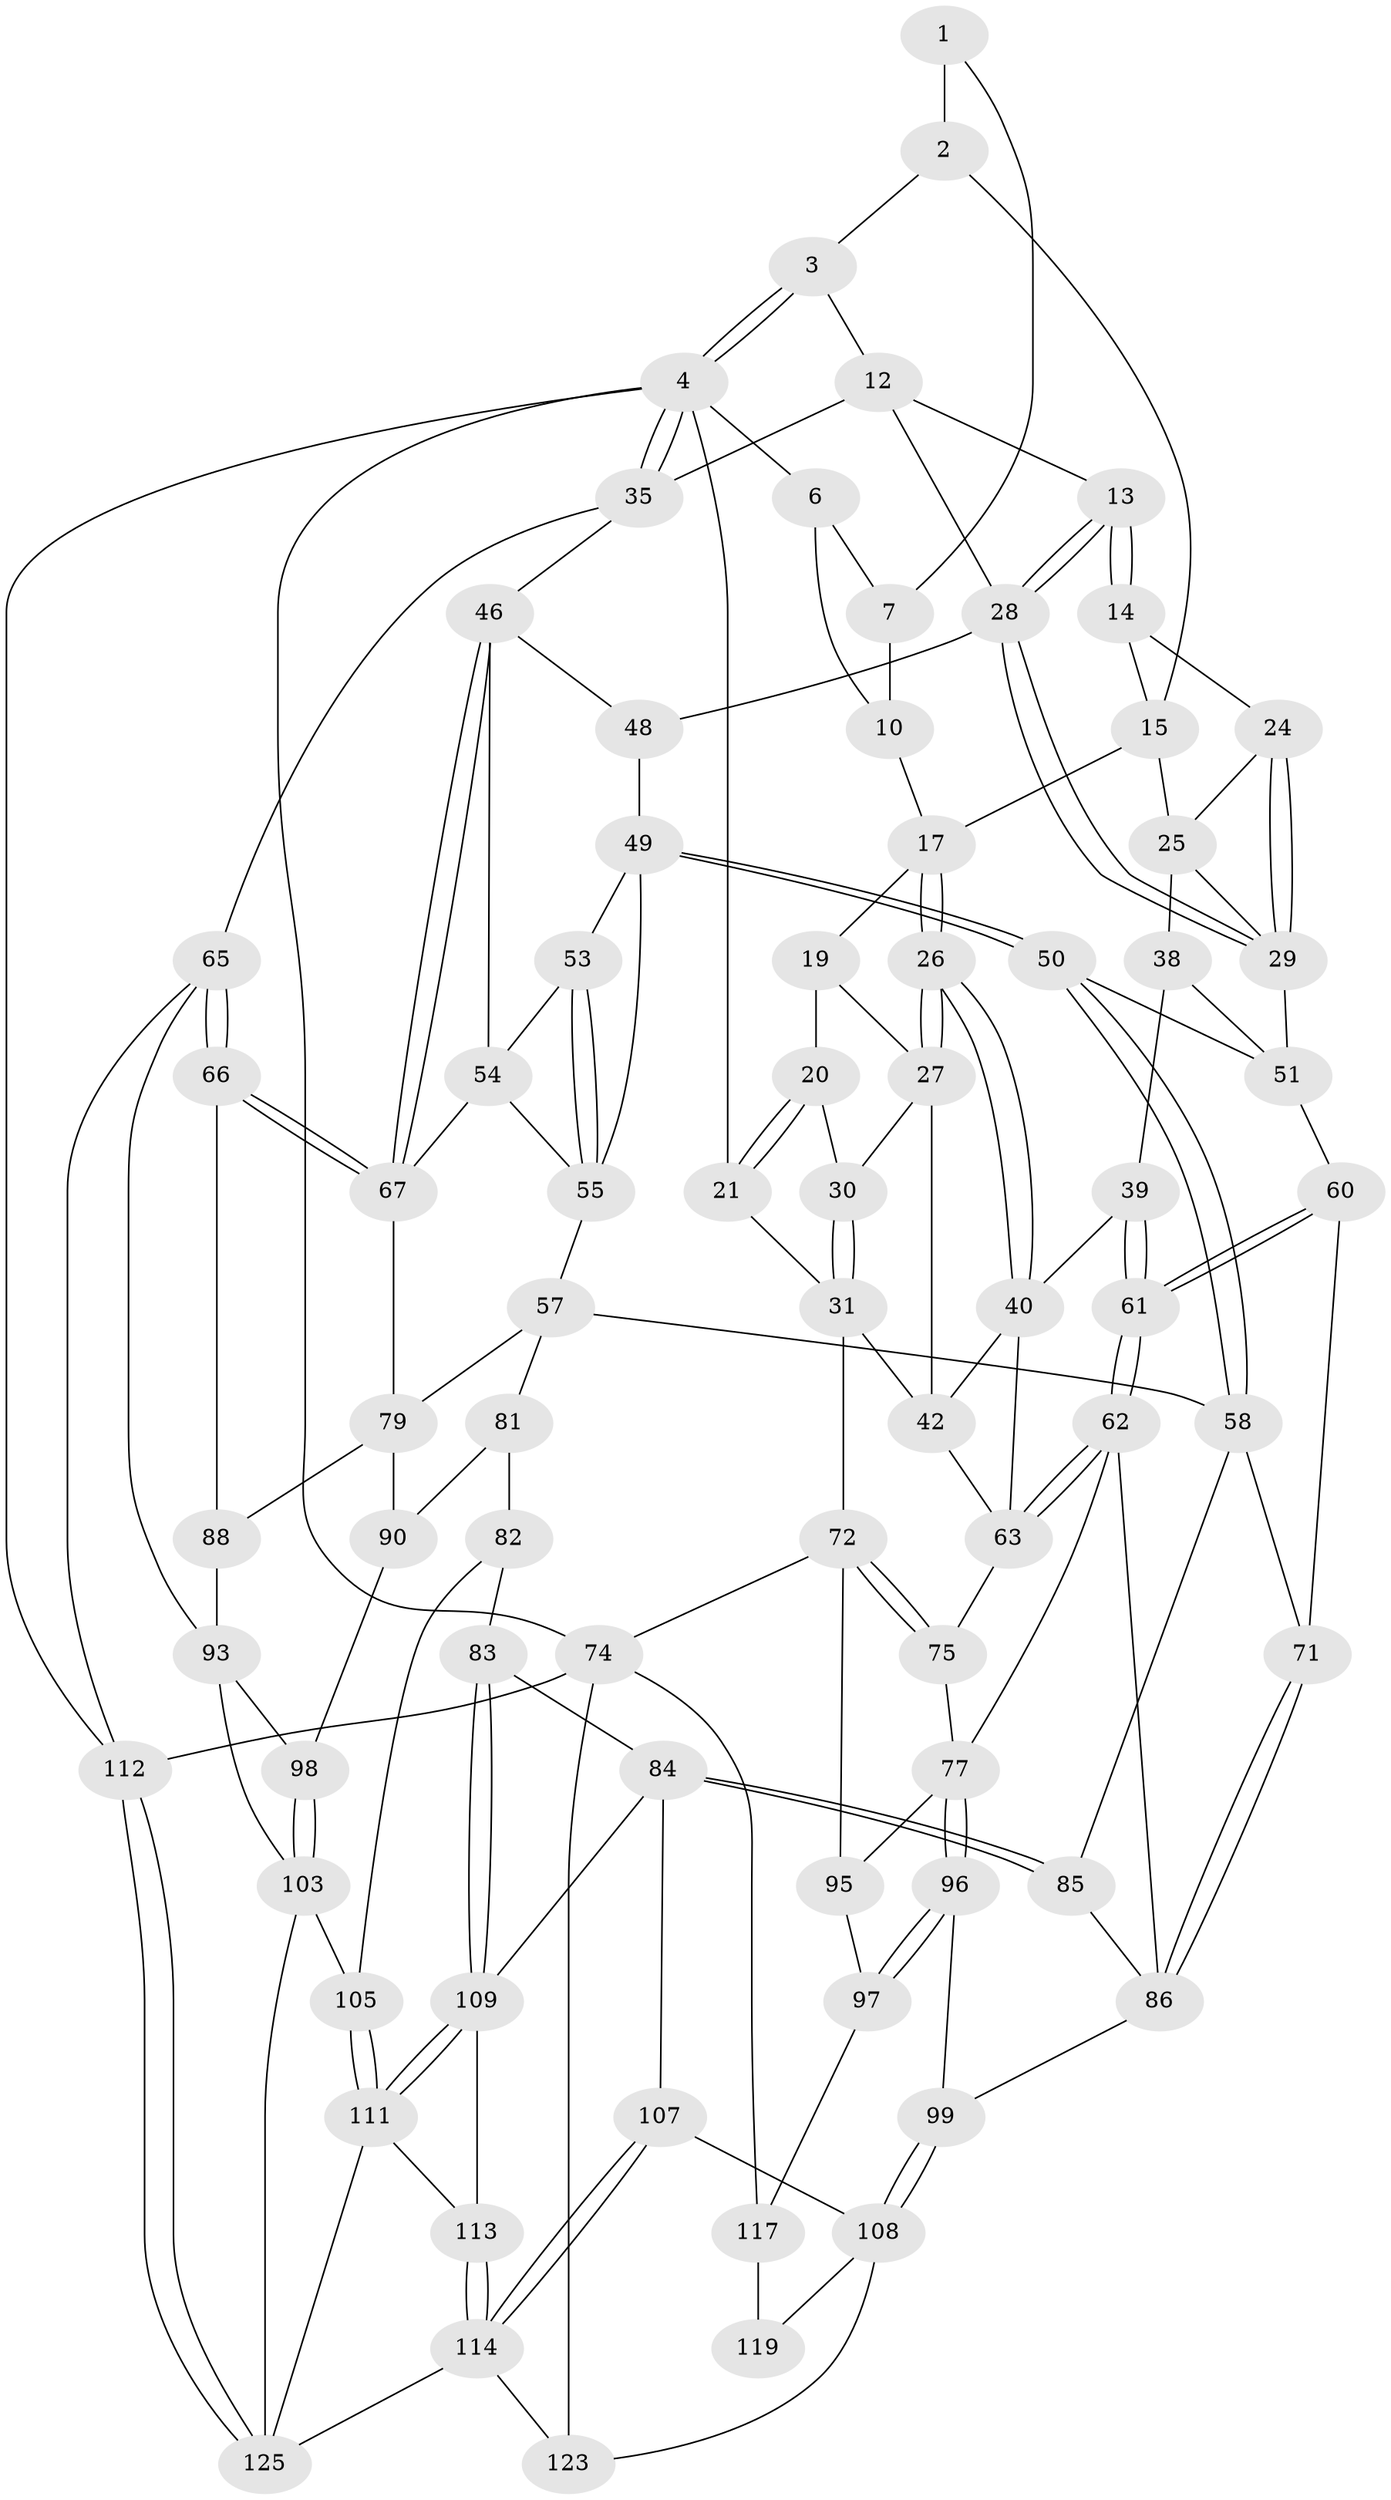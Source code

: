 // original degree distribution, {3: 0.023809523809523808, 4: 0.2222222222222222, 6: 0.2222222222222222, 5: 0.5317460317460317}
// Generated by graph-tools (version 1.1) at 2025/11/02/27/25 16:11:51]
// undirected, 78 vertices, 170 edges
graph export_dot {
graph [start="1"]
  node [color=gray90,style=filled];
  1 [pos="+0.4865597736646571+0",super="+8"];
  2 [pos="+0.5762558476000211+0",super="+11"];
  3 [pos="+0.8743264302681153+0"];
  4 [pos="+1+0",super="+5"];
  6 [pos="+0.2582877669396494+0"];
  7 [pos="+0.4729091769135723+0",super="+9"];
  10 [pos="+0.31202871694403594+0.1353075989426647"];
  12 [pos="+0.7712789704254487+0.16372508651858259",super="+33"];
  13 [pos="+0.6385985086974548+0.20751398953469746"];
  14 [pos="+0.5576888018286625+0.1864163067353298"];
  15 [pos="+0.5163561613124661+0.15719348828314766",super="+16"];
  17 [pos="+0.3015709075351274+0.27167127815282544",super="+18"];
  19 [pos="+0.19536060390606236+0.1562947692875056",super="+22"];
  20 [pos="+0+0.03429681716528602",super="+23"];
  21 [pos="+0+0"];
  24 [pos="+0.5022446697243169+0.2928513498049766"];
  25 [pos="+0.39177841045256523+0.31564402102165084",super="+37"];
  26 [pos="+0.23694209831960433+0.3466963829964261"];
  27 [pos="+0.18842796217556193+0.3312008980001344",super="+32"];
  28 [pos="+0.598373078061254+0.38260643848990405",super="+34"];
  29 [pos="+0.5624884000768436+0.39588197647013784",super="+41"];
  30 [pos="+0.052289701241942224+0.32073697073441754"];
  31 [pos="+0+0.26376819629012893",super="+44"];
  35 [pos="+1+0.31413325218928106",super="+36"];
  38 [pos="+0.41569579531267137+0.4207534116137229"];
  39 [pos="+0.2800790020066998+0.4527535279628692"];
  40 [pos="+0.23230835212946263+0.4292707433835877",super="+45"];
  42 [pos="+0.08352723756047176+0.414632345913987",super="+43"];
  46 [pos="+0.8628845714190224+0.4049558243500424",super="+47"];
  48 [pos="+0.6336827931323809+0.40522183564016545"];
  49 [pos="+0.6429922003973415+0.43052103559976146",super="+52"];
  50 [pos="+0.6124300151406552+0.5411448411280606"];
  51 [pos="+0.5475375101282443+0.47903012922511123",super="+59"];
  53 [pos="+0.7784627533863183+0.4725458496405437"];
  54 [pos="+0.8156401050516529+0.45117019541559056",super="+69"];
  55 [pos="+0.6895063105365196+0.5444170565991204",super="+56"];
  57 [pos="+0.6629927965260936+0.5872864272981753",super="+80"];
  58 [pos="+0.6375020656921492+0.5850067529544432",super="+70"];
  60 [pos="+0.43290009637429616+0.5750061077667609"];
  61 [pos="+0.3738316530675258+0.5971238700447818"];
  62 [pos="+0.33234398181259694+0.6394651843117781",super="+76"];
  63 [pos="+0.17985467185479367+0.5554563299502547",super="+64"];
  65 [pos="+1+0.6162923855526885",super="+92"];
  66 [pos="+0.9751922202217831+0.6218989854480401"];
  67 [pos="+0.9589096714271501+0.610810837918249",super="+68"];
  71 [pos="+0.4386032586659715+0.5791161194707913"];
  72 [pos="+0+0.7185573738895737",super="+73"];
  74 [pos="+0+1",super="+124"];
  75 [pos="+0.16725973421187465+0.5711253387760982"];
  77 [pos="+0.267369733837956+0.6913702926131932",super="+78"];
  79 [pos="+0.7883060368162892+0.6568918232241835",super="+89"];
  81 [pos="+0.6977079646022676+0.6971469125659495",super="+91"];
  82 [pos="+0.6652885194563098+0.7366712560264681",super="+102"];
  83 [pos="+0.5874609061884151+0.7645280609726061"];
  84 [pos="+0.5603615023828271+0.7524931803717663",super="+106"];
  85 [pos="+0.557609117187325+0.748653927344163"];
  86 [pos="+0.5109782752625766+0.7277520435542317",super="+87"];
  88 [pos="+0.9589447733681866+0.653144097909083"];
  90 [pos="+0.8234067585787135+0.7319111532624631"];
  93 [pos="+1+0.8545734779635122",super="+94"];
  95 [pos="+0.06538991260369235+0.8011771042744962"];
  96 [pos="+0.23315839966819618+0.7895605242147864",super="+101"];
  97 [pos="+0.07462787782411757+0.8069342137047961",super="+116"];
  98 [pos="+0.9160664662543354+0.7755671422926356"];
  99 [pos="+0.35987702531973065+0.8264688604016391",super="+100"];
  103 [pos="+0.7993939352209877+0.9031372187339027",super="+104"];
  105 [pos="+0.7697020671854939+0.9111362916553575"];
  107 [pos="+0.42582351232176785+0.8654355579589613"];
  108 [pos="+0.3849165247289262+0.856390508873697",super="+120"];
  109 [pos="+0.6187591645528309+0.8468121799609021",super="+110"];
  111 [pos="+0.636612758264896+0.8850119876461803",super="+115"];
  112 [pos="+1+1"];
  113 [pos="+0.5301732211110712+0.9454021524053324"];
  114 [pos="+0.5247633324538283+0.9490985553848823",super="+122"];
  117 [pos="+0.19332211018853745+0.9704149310220893",super="+118"];
  119 [pos="+0.2913987630131702+0.9104529547408516",super="+121"];
  123 [pos="+0.39932547310984573+1"];
  125 [pos="+0.867602351341188+1",super="+126"];
  1 -- 2 [weight=2];
  1 -- 7;
  2 -- 3;
  2 -- 15;
  3 -- 4;
  3 -- 4;
  3 -- 12;
  4 -- 35;
  4 -- 35;
  4 -- 112;
  4 -- 74;
  4 -- 21;
  4 -- 6;
  6 -- 7;
  6 -- 10;
  7 -- 10;
  10 -- 17;
  12 -- 13;
  12 -- 35;
  12 -- 28;
  13 -- 14;
  13 -- 14;
  13 -- 28;
  13 -- 28;
  14 -- 15;
  14 -- 24;
  15 -- 17;
  15 -- 25;
  17 -- 26;
  17 -- 26;
  17 -- 19;
  19 -- 20 [weight=2];
  19 -- 27;
  20 -- 21;
  20 -- 21;
  20 -- 30;
  21 -- 31;
  24 -- 25;
  24 -- 29;
  24 -- 29;
  25 -- 38;
  25 -- 29;
  26 -- 27;
  26 -- 27;
  26 -- 40;
  26 -- 40;
  27 -- 42;
  27 -- 30;
  28 -- 29;
  28 -- 29;
  28 -- 48;
  29 -- 51;
  30 -- 31;
  30 -- 31;
  31 -- 72;
  31 -- 42;
  35 -- 65;
  35 -- 46;
  38 -- 39;
  38 -- 51;
  39 -- 40;
  39 -- 61;
  39 -- 61;
  40 -- 42;
  40 -- 63;
  42 -- 63;
  46 -- 67;
  46 -- 67;
  46 -- 48;
  46 -- 54;
  48 -- 49;
  49 -- 50;
  49 -- 50;
  49 -- 53;
  49 -- 55;
  50 -- 51;
  50 -- 58;
  50 -- 58;
  51 -- 60;
  53 -- 54;
  53 -- 55;
  53 -- 55;
  54 -- 55;
  54 -- 67;
  55 -- 57;
  57 -- 58;
  57 -- 81;
  57 -- 79;
  58 -- 85;
  58 -- 71;
  60 -- 61;
  60 -- 61;
  60 -- 71;
  61 -- 62;
  61 -- 62;
  62 -- 63;
  62 -- 63;
  62 -- 77;
  62 -- 86;
  63 -- 75;
  65 -- 66;
  65 -- 66;
  65 -- 112;
  65 -- 93;
  66 -- 67;
  66 -- 67;
  66 -- 88;
  67 -- 79;
  71 -- 86;
  71 -- 86;
  72 -- 75;
  72 -- 75;
  72 -- 74;
  72 -- 95;
  74 -- 112;
  74 -- 123;
  74 -- 117;
  75 -- 77;
  77 -- 96;
  77 -- 96;
  77 -- 95;
  79 -- 88;
  79 -- 90;
  81 -- 82 [weight=2];
  81 -- 90;
  82 -- 83;
  82 -- 105;
  83 -- 84;
  83 -- 109;
  83 -- 109;
  84 -- 85;
  84 -- 85;
  84 -- 107;
  84 -- 109;
  85 -- 86;
  86 -- 99;
  88 -- 93;
  90 -- 98;
  93 -- 103;
  93 -- 98;
  95 -- 97;
  96 -- 97 [weight=2];
  96 -- 97;
  96 -- 99;
  97 -- 117;
  98 -- 103;
  98 -- 103;
  99 -- 108;
  99 -- 108;
  103 -- 105;
  103 -- 125;
  105 -- 111;
  105 -- 111;
  107 -- 108;
  107 -- 114;
  107 -- 114;
  108 -- 123;
  108 -- 119;
  109 -- 111;
  109 -- 111;
  109 -- 113;
  111 -- 113;
  111 -- 125;
  112 -- 125;
  112 -- 125;
  113 -- 114;
  113 -- 114;
  114 -- 123;
  114 -- 125;
  117 -- 119 [weight=2];
}
